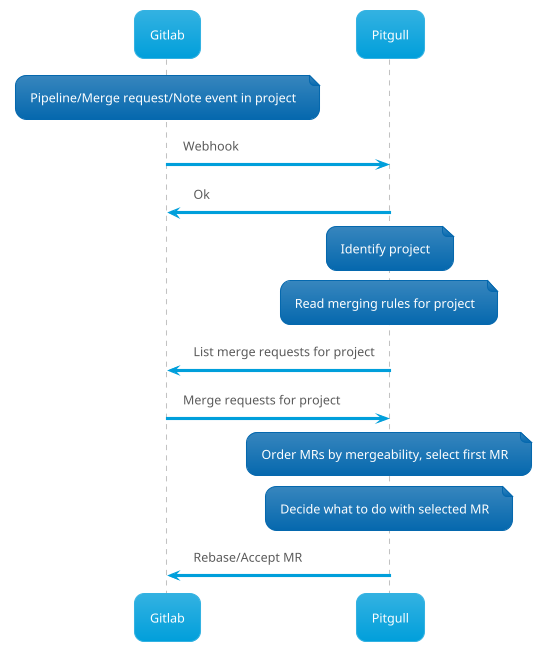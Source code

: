 @startuml
!theme bluegray
note over Gitlab: Pipeline/Merge request/Note event in project
Gitlab->Pitgull: Webhook
Pitgull->Gitlab: Ok
note over Pitgull: Identify project
note over Pitgull: Read merging rules for project
Pitgull->Gitlab: List merge requests for project
Gitlab->Pitgull: Merge requests for project
note over Pitgull: Order MRs by mergeability, select first MR
note over Pitgull: Decide what to do with selected MR
Pitgull->Gitlab: Rebase/Accept MR
@enduml